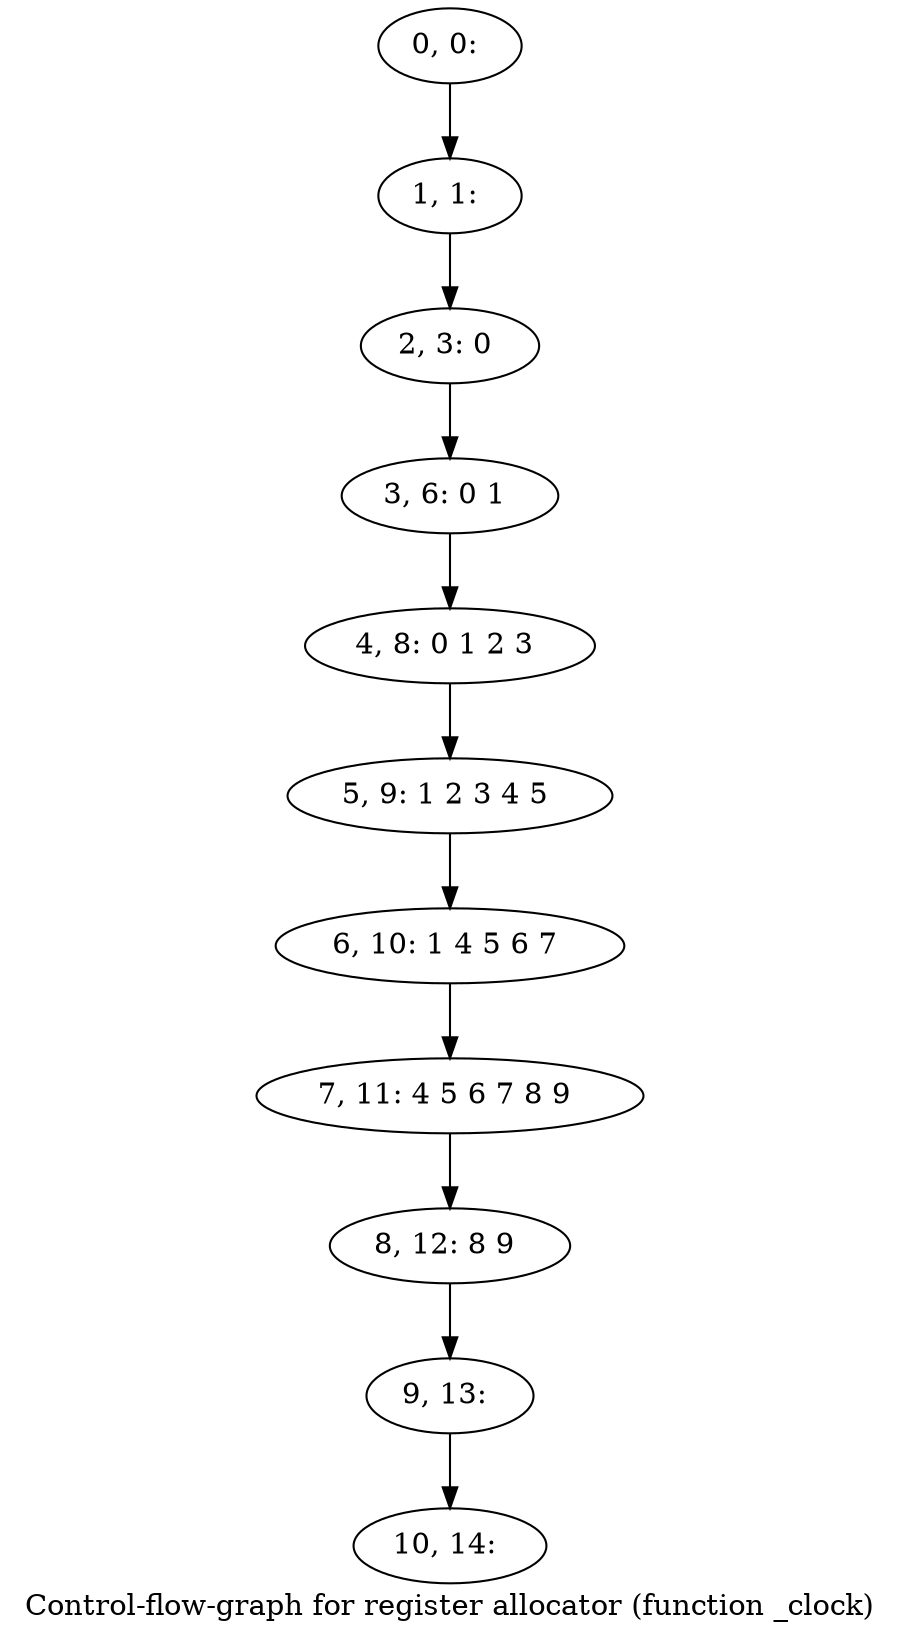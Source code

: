digraph G {
graph [label="Control-flow-graph for register allocator (function _clock)"]
0[label="0, 0: "];
1[label="1, 1: "];
2[label="2, 3: 0 "];
3[label="3, 6: 0 1 "];
4[label="4, 8: 0 1 2 3 "];
5[label="5, 9: 1 2 3 4 5 "];
6[label="6, 10: 1 4 5 6 7 "];
7[label="7, 11: 4 5 6 7 8 9 "];
8[label="8, 12: 8 9 "];
9[label="9, 13: "];
10[label="10, 14: "];
0->1 ;
1->2 ;
2->3 ;
3->4 ;
4->5 ;
5->6 ;
6->7 ;
7->8 ;
8->9 ;
9->10 ;
}
